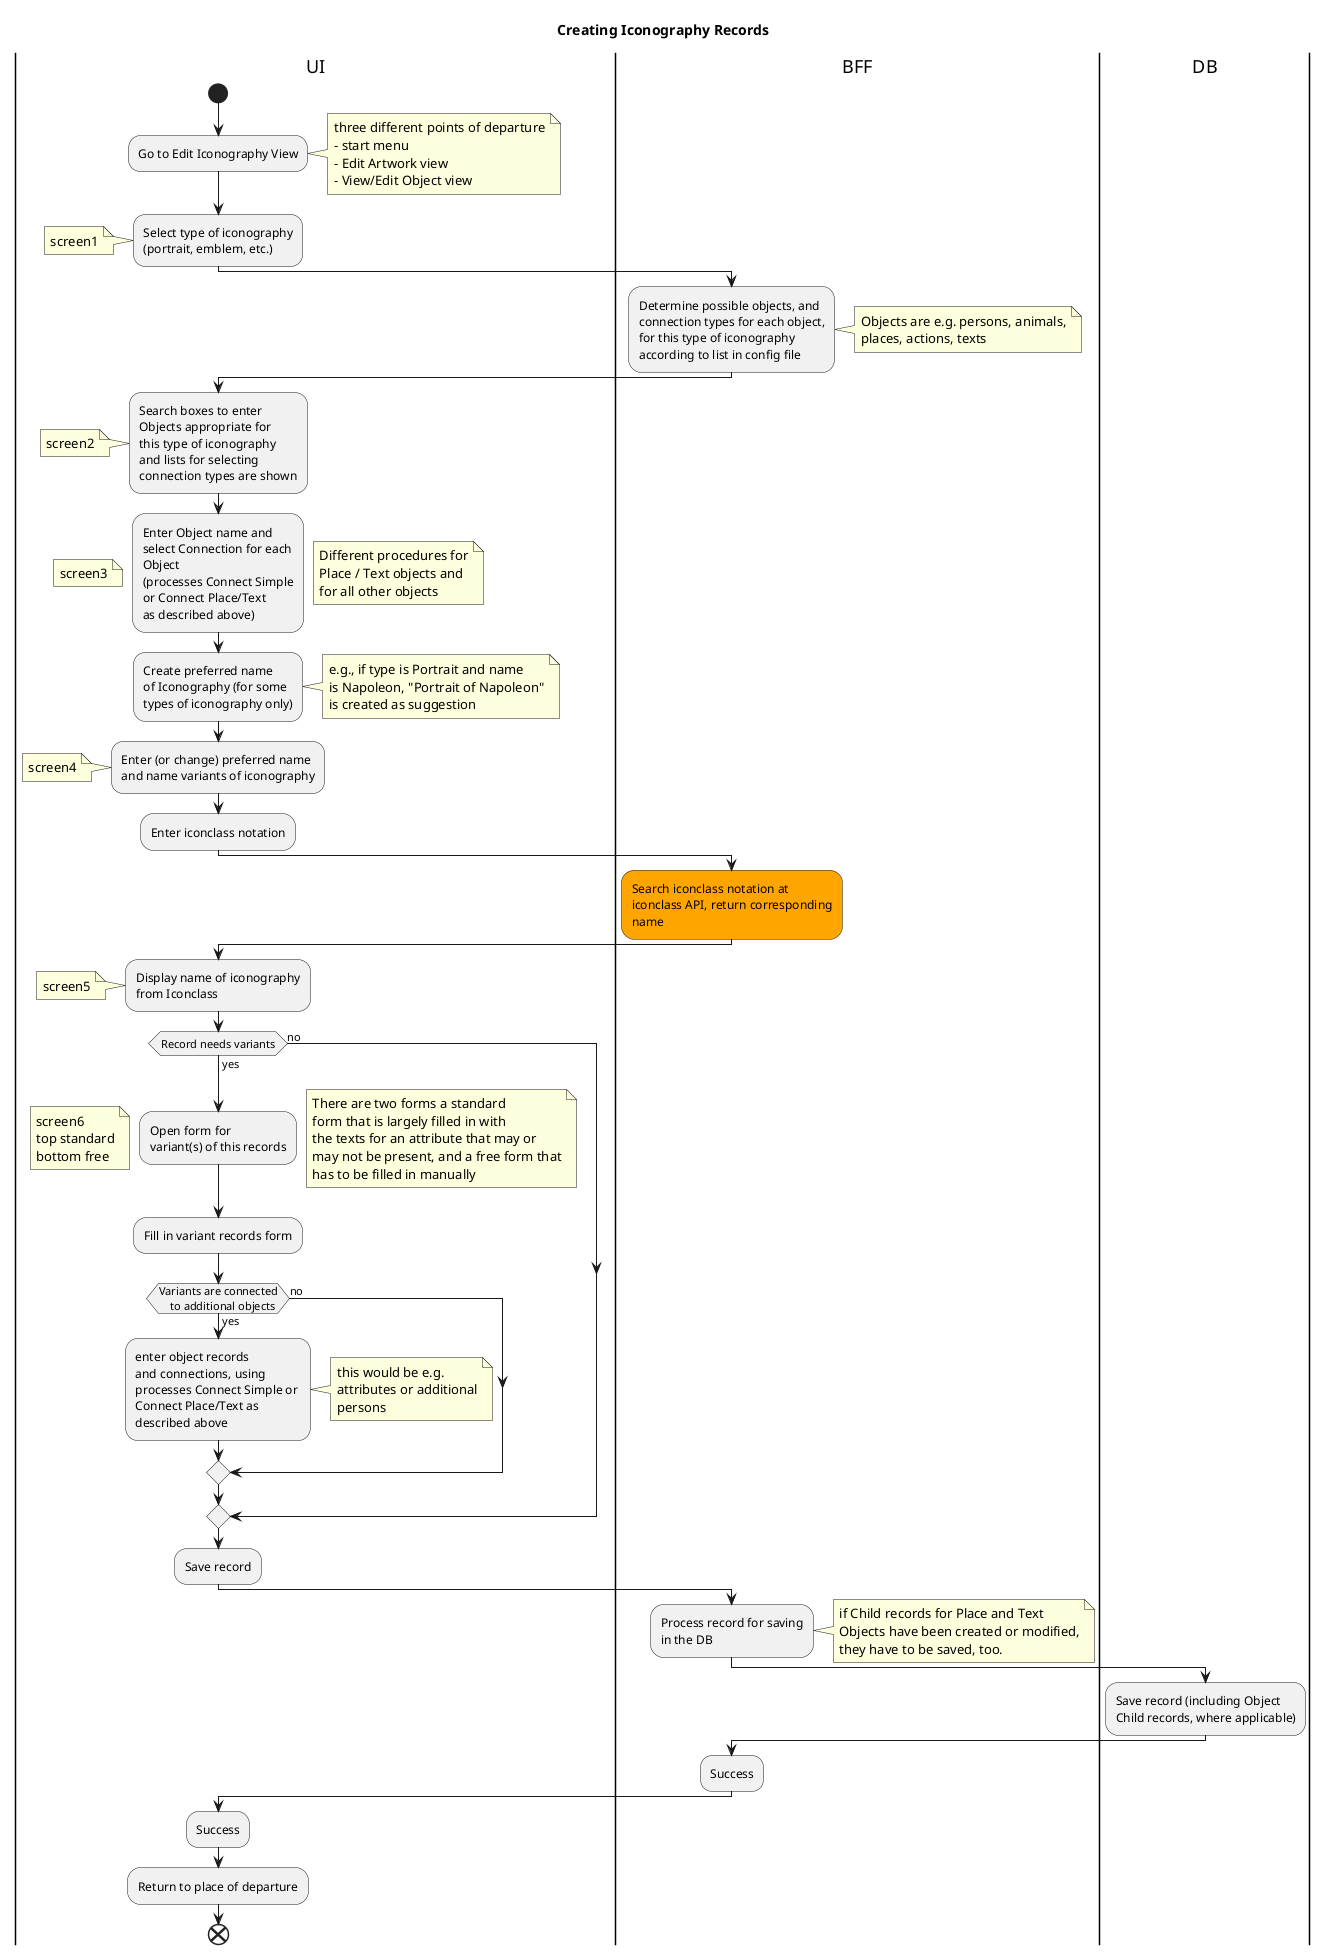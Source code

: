 @startuml
title Creating Iconography Records
|UI|
start
:Go to Edit Iconography View;
note right
three different points of departure
- start menu
- Edit Artwork view
- View/Edit Object view
endnote
:Select type of iconography
(portrait, emblem, etc.);
note left
screen1
end note
|BFF|
:Determine possible objects, and 
connection types for each object,
for this type of iconography 
according to list in config file;
note right
Objects are e.g. persons, animals,
places, actions, texts
endnote
|UI|
:Search boxes to enter
Objects appropriate for
this type of iconography
and lists for selecting 
connection types are shown;
note left
screen2
end note
:Enter Object name and
select Connection for each
Object
(processes Connect Simple
or Connect Place/Text 
as described above);
note left
screen3
endnote
note right
Different procedures for
Place / Text objects and
for all other objects
endnote
:Create preferred name
of Iconography (for some 
types of iconography only);
note right
e.g., if type is Portrait and name
is Napoleon, "Portrait of Napoleon"
is created as suggestion
endnote
:Enter (or change) preferred name
and name variants of iconography;
note left 
screen4
endnote
:Enter iconclass notation;
|BFF|
#orange:Search iconclass notation at 
iconclass API, return corresponding
name;
|UI|
:Display name of iconography
from Iconclass;
note left
screen5
end note

if (Record needs variants) then (yes)

    :Open form for 
    variant(s) of this records;
    note right
    There are two forms a standard
    form that is largely filled in with 
    the texts for an attribute that may or
    may not be present, and a free form that
    has to be filled in manually
    endnote
    note left
    screen6
    top standard
    bottom free
    end note
    :Fill in variant records form;
    if (Variants are connected
    to additional objects) then (yes)
        :enter object records
        and connections, using
        processes Connect Simple or 
        Connect Place/Text as 
        described above;
        note right
        this would be e.g. 
        attributes or additional
        persons 
        end note
    

    else (no)
    end if
else (no)
end if
    :Save record;
    |BFF|
    :Process record for saving
    in the DB;
    note right
    if Child records for Place and Text
    Objects have been created or modified,
    they have to be saved, too. 
    endnote
    |DB|
:Save record (including Object
Child records, where applicable);
|BFF|
:Success;
|UI|
:Success;
:Return to place of departure;
end  





@enduml

